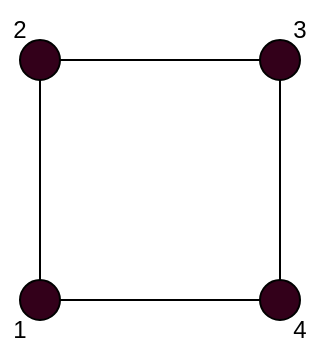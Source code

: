 <mxfile version="16.5.1" type="device"><diagram id="B4H-_wXXsGYjYuawbb3J" name="Page-1"><mxGraphModel dx="981" dy="602" grid="1" gridSize="10" guides="1" tooltips="1" connect="1" arrows="1" fold="1" page="1" pageScale="1" pageWidth="1169" pageHeight="827" math="0" shadow="0"><root><mxCell id="0"/><mxCell id="1" parent="0"/><mxCell id="xZ9zWo4zxjyG_KlIplKK-5" value="" style="edgeStyle=orthogonalEdgeStyle;rounded=0;orthogonalLoop=1;jettySize=auto;html=1;endArrow=none;endFill=0;" edge="1" parent="1" source="xZ9zWo4zxjyG_KlIplKK-1" target="xZ9zWo4zxjyG_KlIplKK-2"><mxGeometry relative="1" as="geometry"/></mxCell><mxCell id="xZ9zWo4zxjyG_KlIplKK-1" value="" style="ellipse;whiteSpace=wrap;html=1;aspect=fixed;fillColor=#33001A;" vertex="1" parent="1"><mxGeometry x="190" y="110" width="20" height="20" as="geometry"/></mxCell><mxCell id="xZ9zWo4zxjyG_KlIplKK-6" value="" style="edgeStyle=orthogonalEdgeStyle;rounded=0;orthogonalLoop=1;jettySize=auto;html=1;endArrow=none;endFill=0;" edge="1" parent="1" source="xZ9zWo4zxjyG_KlIplKK-2" target="xZ9zWo4zxjyG_KlIplKK-4"><mxGeometry relative="1" as="geometry"/></mxCell><mxCell id="xZ9zWo4zxjyG_KlIplKK-2" value="" style="ellipse;whiteSpace=wrap;html=1;aspect=fixed;fillColor=#33001A;" vertex="1" parent="1"><mxGeometry x="310" y="110" width="20" height="20" as="geometry"/></mxCell><mxCell id="xZ9zWo4zxjyG_KlIplKK-8" value="" style="edgeStyle=orthogonalEdgeStyle;rounded=0;orthogonalLoop=1;jettySize=auto;html=1;endArrow=none;endFill=0;" edge="1" parent="1" source="xZ9zWo4zxjyG_KlIplKK-3" target="xZ9zWo4zxjyG_KlIplKK-1"><mxGeometry relative="1" as="geometry"/></mxCell><mxCell id="xZ9zWo4zxjyG_KlIplKK-3" value="" style="ellipse;whiteSpace=wrap;html=1;aspect=fixed;fillColor=#33001A;" vertex="1" parent="1"><mxGeometry x="190" y="230" width="20" height="20" as="geometry"/></mxCell><mxCell id="xZ9zWo4zxjyG_KlIplKK-7" value="" style="edgeStyle=orthogonalEdgeStyle;rounded=0;orthogonalLoop=1;jettySize=auto;html=1;endArrow=none;endFill=0;" edge="1" parent="1" source="xZ9zWo4zxjyG_KlIplKK-4" target="xZ9zWo4zxjyG_KlIplKK-3"><mxGeometry relative="1" as="geometry"/></mxCell><mxCell id="xZ9zWo4zxjyG_KlIplKK-4" value="" style="ellipse;whiteSpace=wrap;html=1;aspect=fixed;fillColor=#33001A;" vertex="1" parent="1"><mxGeometry x="310" y="230" width="20" height="20" as="geometry"/></mxCell><mxCell id="xZ9zWo4zxjyG_KlIplKK-9" value="1" style="text;html=1;strokeColor=none;fillColor=none;align=center;verticalAlign=middle;whiteSpace=wrap;rounded=0;" vertex="1" parent="1"><mxGeometry x="180" y="240" width="20" height="30" as="geometry"/></mxCell><mxCell id="xZ9zWo4zxjyG_KlIplKK-10" value="2" style="text;html=1;strokeColor=none;fillColor=none;align=center;verticalAlign=middle;whiteSpace=wrap;rounded=0;" vertex="1" parent="1"><mxGeometry x="180" y="90" width="20" height="30" as="geometry"/></mxCell><mxCell id="xZ9zWo4zxjyG_KlIplKK-11" value="3" style="text;html=1;strokeColor=none;fillColor=none;align=center;verticalAlign=middle;whiteSpace=wrap;rounded=0;" vertex="1" parent="1"><mxGeometry x="320" y="90" width="20" height="30" as="geometry"/></mxCell><mxCell id="xZ9zWo4zxjyG_KlIplKK-12" value="4" style="text;html=1;strokeColor=none;fillColor=none;align=center;verticalAlign=middle;whiteSpace=wrap;rounded=0;" vertex="1" parent="1"><mxGeometry x="320" y="240" width="20" height="30" as="geometry"/></mxCell></root></mxGraphModel></diagram></mxfile>